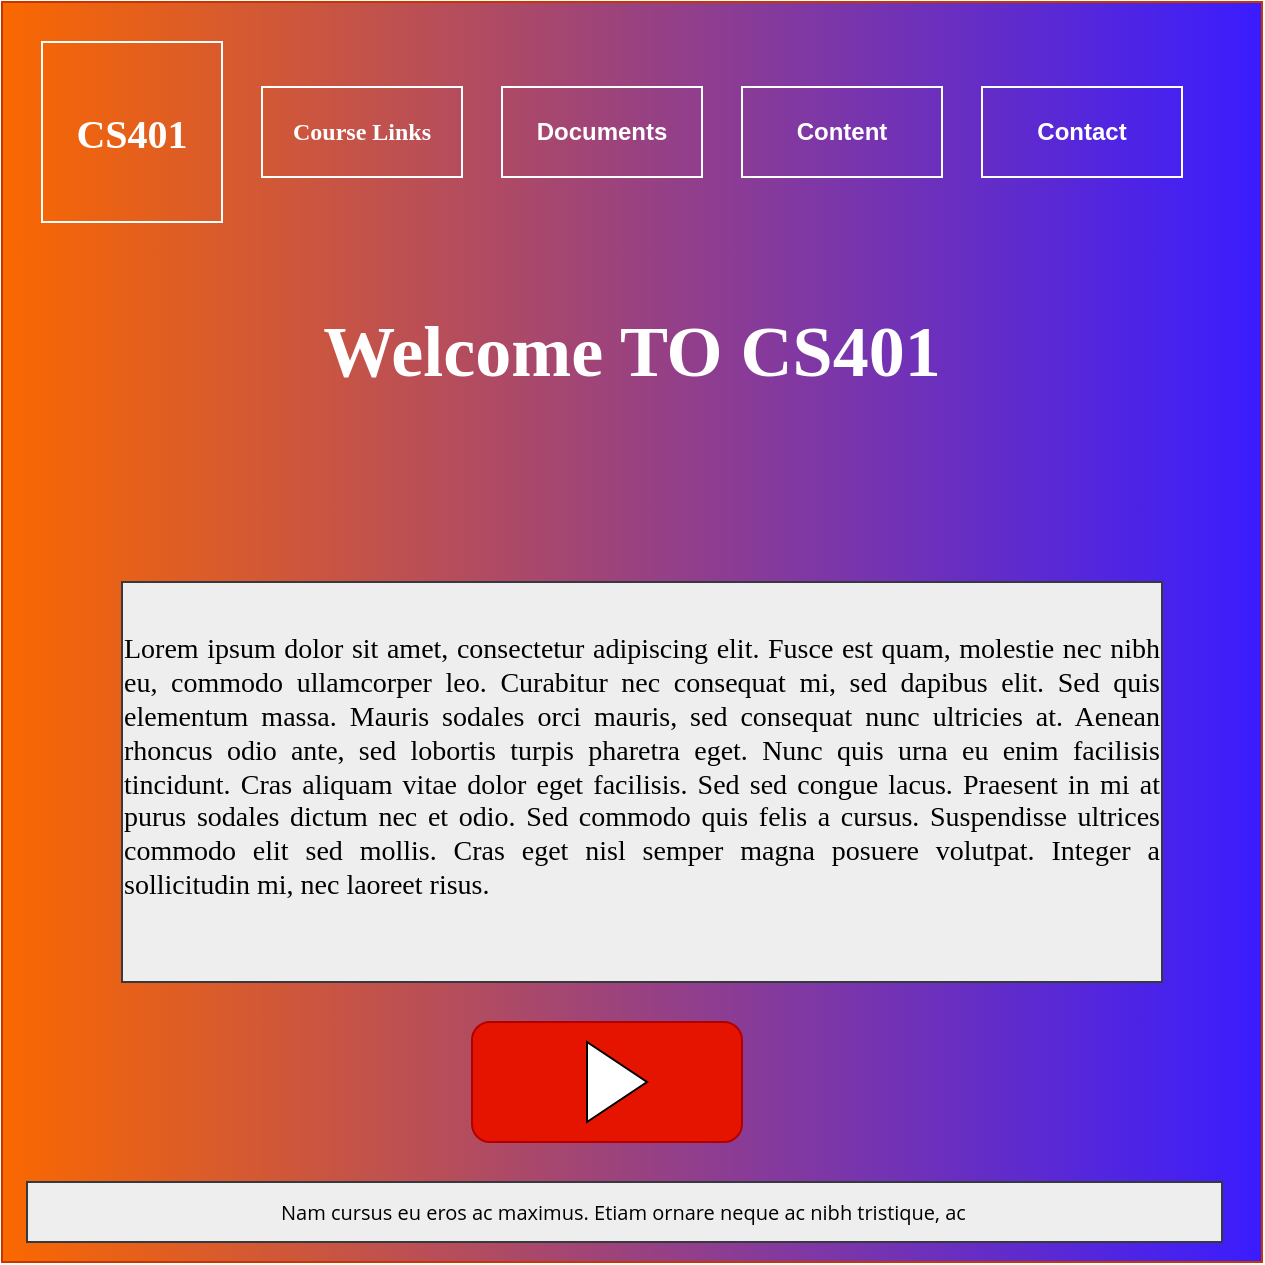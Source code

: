 <mxfile version="20.3.1" type="github">
  <diagram id="GE4l9biw6WSuj6t96Djp" name="Page-1">
    <mxGraphModel dx="946" dy="556" grid="1" gridSize="10" guides="1" tooltips="1" connect="1" arrows="1" fold="1" page="1" pageScale="1" pageWidth="850" pageHeight="1100" math="0" shadow="0">
      <root>
        <mxCell id="0" />
        <mxCell id="1" parent="0" />
        <mxCell id="6Nbccw_XD-Fw9ADP2CrT-1" value="" style="whiteSpace=wrap;html=1;aspect=fixed;fillColor=#eeeeee;strokeColor=#36393d;" parent="1" vertex="1">
          <mxGeometry x="130" width="630" height="630" as="geometry" />
        </mxCell>
        <mxCell id="6Nbccw_XD-Fw9ADP2CrT-9" value="&lt;font face=&quot;Verdana&quot;&gt;Welcome To CS401&lt;/font&gt;" style="rounded=0;whiteSpace=wrap;html=1;fillColor=#fa6800;fontColor=#FFFFFF;strokeColor=#C73500;gradientColor=#3A1CFF;gradientDirection=east;fontFamily=Helvetica;fontStyle=1;fontSize=24;" parent="1" vertex="1">
          <mxGeometry x="130" width="630" height="630" as="geometry" />
        </mxCell>
        <mxCell id="6Nbccw_XD-Fw9ADP2CrT-11" value="" style="rounded=1;whiteSpace=wrap;html=1;fillColor=#e51400;fontColor=#ffffff;strokeColor=#B20000;" parent="1" vertex="1">
          <mxGeometry x="365" y="510" width="135" height="60" as="geometry" />
        </mxCell>
        <mxCell id="6Nbccw_XD-Fw9ADP2CrT-2" value="&lt;font color=&quot;#ffffff&quot; face=&quot;Verdana&quot;&gt;CS401&lt;/font&gt;" style="whiteSpace=wrap;html=1;aspect=fixed;fontSize=20;fontStyle=1;labelBackgroundColor=none;fillColor=none;strokeColor=#FFFFFF;shadow=0;rounded=0;" parent="1" vertex="1">
          <mxGeometry x="150" y="20" width="90" height="90" as="geometry" />
        </mxCell>
        <mxCell id="6Nbccw_XD-Fw9ADP2CrT-3" value="&lt;b&gt;&lt;font color=&quot;#ffffff&quot;&gt;Course Links&lt;/font&gt;&lt;/b&gt;" style="rounded=0;whiteSpace=wrap;html=1;fontFamily=Verdana;fillColor=none;strokeColor=#FFFFFF;" parent="1" vertex="1">
          <mxGeometry x="260" y="42.5" width="100" height="45" as="geometry" />
        </mxCell>
        <mxCell id="6Nbccw_XD-Fw9ADP2CrT-6" value="&lt;b&gt;&lt;font color=&quot;#ffffff&quot;&gt;Documents&lt;/font&gt;&lt;/b&gt;" style="rounded=0;whiteSpace=wrap;html=1;strokeColor=#FFFFFF;fillColor=none;" parent="1" vertex="1">
          <mxGeometry x="380" y="42.5" width="100" height="45" as="geometry" />
        </mxCell>
        <mxCell id="6Nbccw_XD-Fw9ADP2CrT-7" value="&lt;b&gt;&lt;font color=&quot;#ffffff&quot;&gt;Content&lt;/font&gt;&lt;/b&gt;" style="rounded=0;whiteSpace=wrap;html=1;strokeColor=#FFFFFF;fillColor=none;" parent="1" vertex="1">
          <mxGeometry x="500" y="42.5" width="100" height="45" as="geometry" />
        </mxCell>
        <mxCell id="6Nbccw_XD-Fw9ADP2CrT-8" value="&lt;b&gt;&lt;font color=&quot;#ffffff&quot;&gt;Contact&lt;/font&gt;&lt;/b&gt;" style="rounded=0;whiteSpace=wrap;html=1;strokeColor=#FFFFFF;fillColor=none;" parent="1" vertex="1">
          <mxGeometry x="620" y="42.5" width="100" height="45" as="geometry" />
        </mxCell>
        <mxCell id="6Nbccw_XD-Fw9ADP2CrT-10" value="&lt;p style=&quot;font-style: normal; font-variant-caps: normal; font-weight: 400; letter-spacing: normal; text-indent: 0px; text-transform: none; word-spacing: 0px; -webkit-text-stroke-width: 0px; text-decoration: none; margin: 0px 0px 15px; padding: 0px; caret-color: rgb(0, 0, 0); color: rgb(0, 0, 0); font-size: 14px;&quot;&gt;&lt;/p&gt;&lt;div style=&quot;text-align: justify;&quot;&gt;&lt;span style=&quot;font-family: Verdana;&quot;&gt;&lt;font style=&quot;font-size: 14px;&quot;&gt;Lorem ipsum dolor sit amet, consectetur adipiscing elit. Fusce est quam, molestie nec nibh eu, commodo ullamcorper leo. Curabitur nec consequat mi, sed dapibus elit. Sed quis elementum massa. Mauris sodales orci mauris, sed consequat nunc ultricies at. Aenean rhoncus odio ante, sed lobortis turpis pharetra eget. Nunc quis urna eu enim facilisis tincidunt. Cras aliquam vitae dolor eget facilisis. Sed sed congue lacus. Praesent in mi at purus sodales dictum nec et odio. Sed commodo quis felis a cursus. Suspendisse ultrices commodo elit sed mollis. Cras eget nisl semper magna posuere volutpat. Integer a sollicitudin mi, nec laoreet risus.&lt;/font&gt;&lt;/span&gt;&lt;/div&gt;&lt;p&gt;&lt;/p&gt;&lt;font style=&quot;font-size: 14px;&quot; face=&quot;Verdana&quot;&gt;&lt;div style=&quot;&quot;&gt;&lt;div style=&quot;&quot;&gt;&lt;div style=&quot;&quot;&gt;&lt;div style=&quot;&quot;&gt;&lt;div style=&quot;&quot;&gt;&lt;div style=&quot;&quot;&gt;&lt;div style=&quot;text-align: left;&quot;&gt;&lt;div style=&quot;text-align: justify;&quot;&gt;&lt;br&gt;&lt;/div&gt;&lt;/div&gt;&lt;/div&gt;&lt;/div&gt;&lt;/div&gt;&lt;/div&gt;&lt;/div&gt;&lt;/div&gt;&lt;/font&gt;" style="rounded=0;whiteSpace=wrap;html=1;fillColor=#eeeeee;strokeColor=#36393d;" parent="1" vertex="1">
          <mxGeometry x="190" y="290" width="520" height="200" as="geometry" />
        </mxCell>
        <mxCell id="6Nbccw_XD-Fw9ADP2CrT-12" value="&lt;span style=&quot;font-style: normal; font-variant-caps: normal; font-weight: 400; letter-spacing: normal; text-indent: 0px; text-transform: none; word-spacing: 0px; -webkit-text-stroke-width: 0px; text-decoration: none; caret-color: rgb(0, 0, 0); color: rgb(0, 0, 0); font-family: &amp;quot;Open Sans&amp;quot;, Arial, sans-serif; text-align: justify; float: none; font-size: 10px; display: inline !important; background-color: rgb(238, 238, 238);&quot;&gt;Nam cursus eu eros ac maximus. Etiam ornare neque ac nibh tristique, ac&lt;span class=&quot;Apple-converted-space&quot;&gt;&amp;nbsp;&lt;/span&gt;&lt;/span&gt;" style="rounded=0;whiteSpace=wrap;html=1;fontFamily=Verdana;fillColor=#eeeeee;strokeColor=#36393d;" parent="1" vertex="1">
          <mxGeometry x="142.5" y="590" width="597.5" height="30" as="geometry" />
        </mxCell>
        <mxCell id="6Nbccw_XD-Fw9ADP2CrT-15" value="" style="triangle;whiteSpace=wrap;html=1;labelBackgroundColor=none;fontFamily=Verdana;fontSize=10;gradientDirection=east;" parent="1" vertex="1">
          <mxGeometry x="422.5" y="520" width="30" height="40" as="geometry" />
        </mxCell>
        <mxCell id="6Nbccw_XD-Fw9ADP2CrT-19" value="&lt;b&gt;&lt;font style=&quot;font-size: 36px;&quot;&gt;Welcome TO CS401&lt;/font&gt;&lt;/b&gt;" style="rounded=0;whiteSpace=wrap;html=1;shadow=0;labelBackgroundColor=none;strokeColor=none;fontFamily=Verdana;fontSize=10;fontColor=#FFFFFF;fillColor=none;gradientColor=#3A1CFF;gradientDirection=east;" parent="1" vertex="1">
          <mxGeometry x="185" y="140" width="520" height="70" as="geometry" />
        </mxCell>
      </root>
    </mxGraphModel>
  </diagram>
</mxfile>
